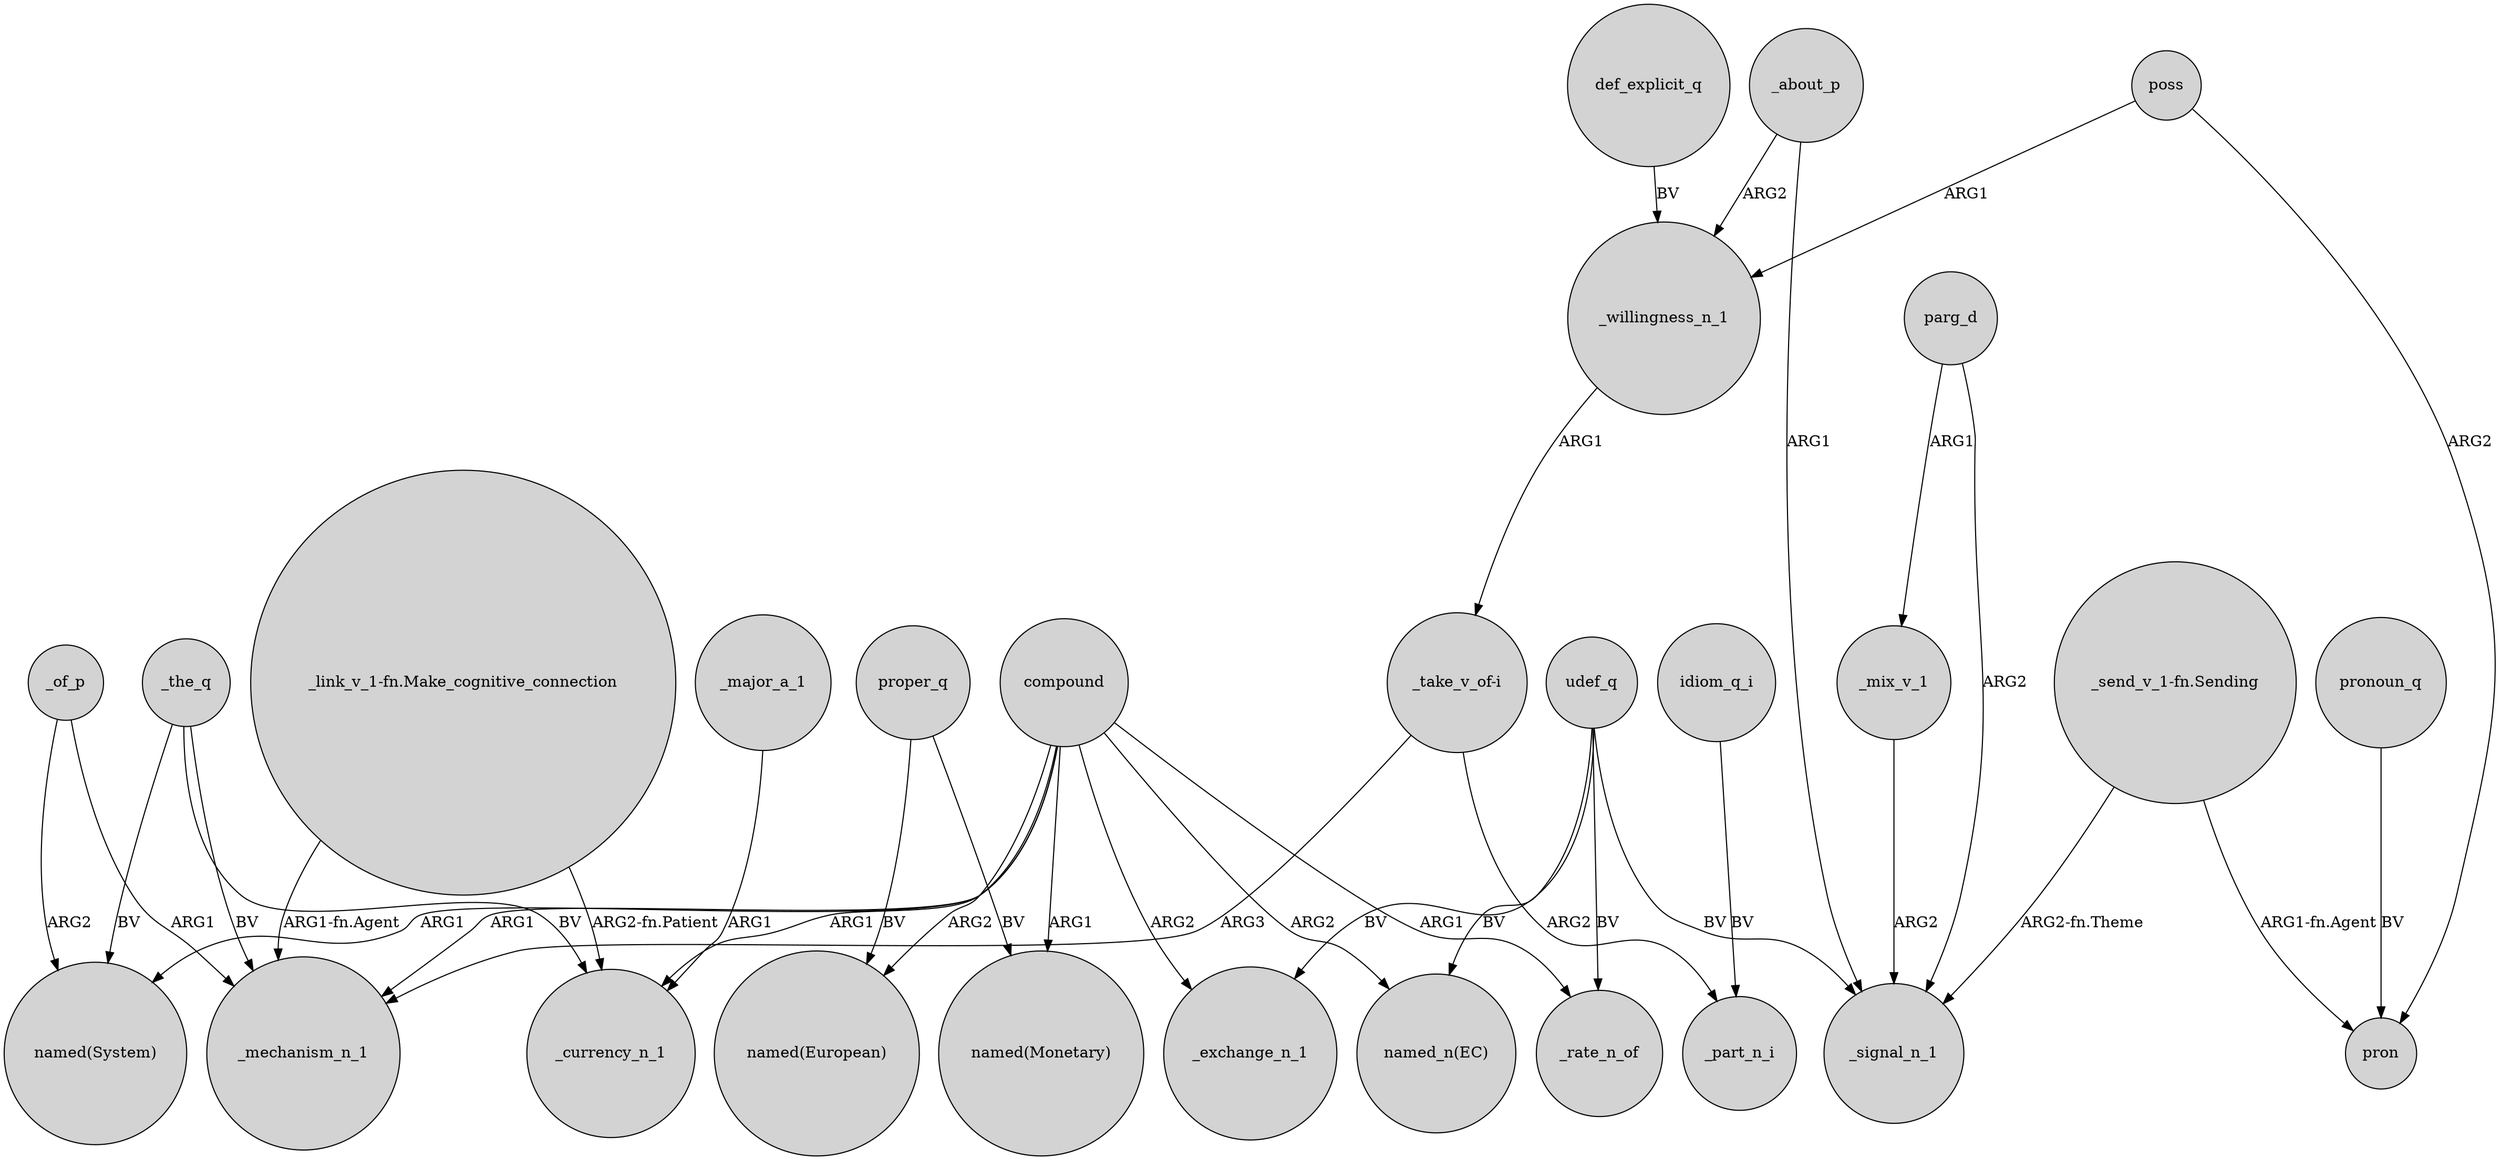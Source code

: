 digraph {
	node [shape=circle style=filled]
	idiom_q_i -> _part_n_i [label=BV]
	proper_q -> "named(Monetary)" [label=BV]
	poss -> _willingness_n_1 [label=ARG1]
	"_send_v_1-fn.Sending" -> _signal_n_1 [label="ARG2-fn.Theme"]
	_of_p -> "named(System)" [label=ARG2]
	poss -> pron [label=ARG2]
	"_link_v_1-fn.Make_cognitive_connection" -> _mechanism_n_1 [label="ARG1-fn.Agent"]
	compound -> "named(Monetary)" [label=ARG1]
	compound -> _rate_n_of [label=ARG1]
	parg_d -> _signal_n_1 [label=ARG2]
	compound -> _currency_n_1 [label=ARG1]
	"_take_v_of-i" -> _mechanism_n_1 [label=ARG3]
	udef_q -> _rate_n_of [label=BV]
	_of_p -> _mechanism_n_1 [label=ARG1]
	_the_q -> "named(System)" [label=BV]
	compound -> _exchange_n_1 [label=ARG2]
	"_send_v_1-fn.Sending" -> pron [label="ARG1-fn.Agent"]
	"_take_v_of-i" -> _part_n_i [label=ARG2]
	_about_p -> _signal_n_1 [label=ARG1]
	compound -> "named_n(EC)" [label=ARG2]
	pronoun_q -> pron [label=BV]
	_mix_v_1 -> _signal_n_1 [label=ARG2]
	"_link_v_1-fn.Make_cognitive_connection" -> _currency_n_1 [label="ARG2-fn.Patient"]
	udef_q -> "named_n(EC)" [label=BV]
	_major_a_1 -> _currency_n_1 [label=ARG1]
	udef_q -> _signal_n_1 [label=BV]
	compound -> "named(System)" [label=ARG1]
	def_explicit_q -> _willingness_n_1 [label=BV]
	_the_q -> _mechanism_n_1 [label=BV]
	compound -> "named(European)" [label=ARG2]
	_the_q -> _currency_n_1 [label=BV]
	udef_q -> _exchange_n_1 [label=BV]
	compound -> _mechanism_n_1 [label=ARG1]
	_willingness_n_1 -> "_take_v_of-i" [label=ARG1]
	_about_p -> _willingness_n_1 [label=ARG2]
	proper_q -> "named(European)" [label=BV]
	parg_d -> _mix_v_1 [label=ARG1]
}
